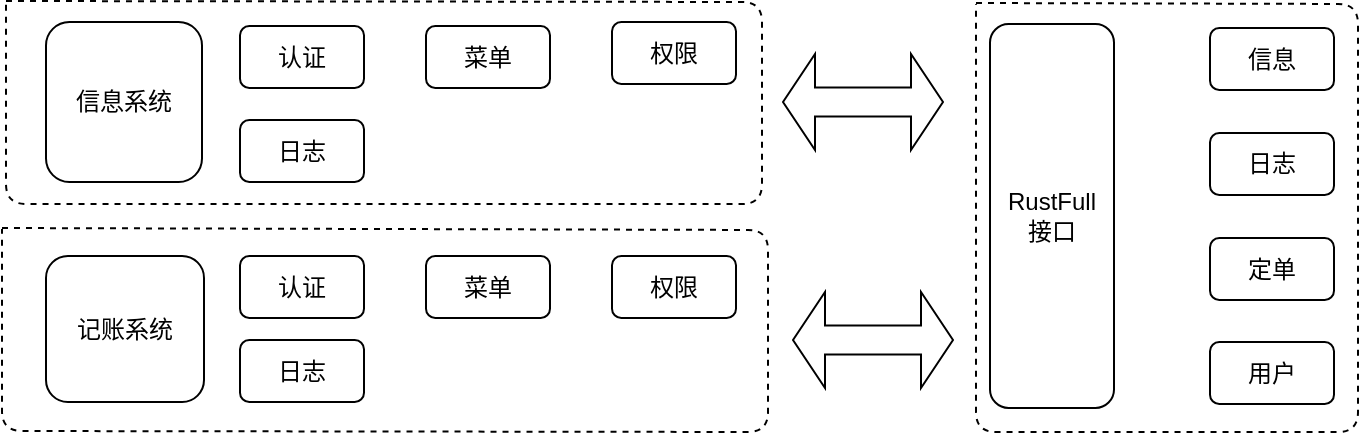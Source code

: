 <mxfile version="12.3.6" type="github" pages="1">
  <diagram id="tJWWhk9epjhnF2ZNmCeK" name="第 1 页">
    <mxGraphModel dx="1822" dy="794" grid="0" gridSize="10" guides="1" tooltips="1" connect="1" arrows="1" fold="1" page="0" pageScale="1" pageWidth="827" pageHeight="1169" math="0" shadow="0">
      <root>
        <mxCell id="0"/>
        <mxCell id="1" parent="0"/>
        <mxCell id="jZChNoaa0mM0v9DQ4_Sb-1" value="信息系统" style="rounded=1;whiteSpace=wrap;html=1;" parent="1" vertex="1">
          <mxGeometry x="-173" y="339" width="78" height="80" as="geometry"/>
        </mxCell>
        <mxCell id="jZChNoaa0mM0v9DQ4_Sb-2" value="记账系统" style="rounded=1;whiteSpace=wrap;html=1;" parent="1" vertex="1">
          <mxGeometry x="-173" y="456" width="79" height="73" as="geometry"/>
        </mxCell>
        <mxCell id="jZChNoaa0mM0v9DQ4_Sb-7" value="" style="endArrow=none;dashed=1;html=1;" parent="1" edge="1">
          <mxGeometry width="50" height="50" relative="1" as="geometry">
            <mxPoint x="-193" y="328.5" as="sourcePoint"/>
            <mxPoint x="-193" y="329" as="targetPoint"/>
            <Array as="points">
              <mxPoint x="185" y="329"/>
              <mxPoint x="185" y="430"/>
              <mxPoint x="-193" y="430"/>
            </Array>
          </mxGeometry>
        </mxCell>
        <mxCell id="jZChNoaa0mM0v9DQ4_Sb-9" value="认证" style="rounded=1;whiteSpace=wrap;html=1;" parent="1" vertex="1">
          <mxGeometry x="-76" y="341" width="62" height="31" as="geometry"/>
        </mxCell>
        <mxCell id="jZChNoaa0mM0v9DQ4_Sb-10" value="菜单" style="rounded=1;whiteSpace=wrap;html=1;" parent="1" vertex="1">
          <mxGeometry x="17" y="341" width="62" height="31" as="geometry"/>
        </mxCell>
        <mxCell id="jZChNoaa0mM0v9DQ4_Sb-11" value="权限" style="rounded=1;whiteSpace=wrap;html=1;" parent="1" vertex="1">
          <mxGeometry x="110" y="339" width="62" height="31" as="geometry"/>
        </mxCell>
        <mxCell id="jZChNoaa0mM0v9DQ4_Sb-13" value="" style="endArrow=none;dashed=1;html=1;" parent="1" edge="1">
          <mxGeometry width="50" height="50" relative="1" as="geometry">
            <mxPoint x="-195" y="442" as="sourcePoint"/>
            <mxPoint x="-195" y="442.5" as="targetPoint"/>
            <Array as="points">
              <mxPoint x="188" y="443"/>
              <mxPoint x="188" y="544"/>
              <mxPoint x="-195" y="543.5"/>
            </Array>
          </mxGeometry>
        </mxCell>
        <mxCell id="jZChNoaa0mM0v9DQ4_Sb-14" value="日志" style="rounded=1;whiteSpace=wrap;html=1;" parent="1" vertex="1">
          <mxGeometry x="-76" y="388" width="62" height="31" as="geometry"/>
        </mxCell>
        <mxCell id="jZChNoaa0mM0v9DQ4_Sb-15" value="" style="endArrow=none;dashed=1;html=1;" parent="1" edge="1">
          <mxGeometry width="50" height="50" relative="1" as="geometry">
            <mxPoint x="292" y="329.5" as="sourcePoint"/>
            <mxPoint x="292" y="330" as="targetPoint"/>
            <Array as="points">
              <mxPoint x="483" y="330"/>
              <mxPoint x="483" y="544"/>
              <mxPoint x="292" y="544"/>
            </Array>
          </mxGeometry>
        </mxCell>
        <mxCell id="jZChNoaa0mM0v9DQ4_Sb-16" value="日志" style="rounded=1;whiteSpace=wrap;html=1;" parent="1" vertex="1">
          <mxGeometry x="-76" y="498" width="62" height="31" as="geometry"/>
        </mxCell>
        <mxCell id="jZChNoaa0mM0v9DQ4_Sb-17" value="认证" style="rounded=1;whiteSpace=wrap;html=1;" parent="1" vertex="1">
          <mxGeometry x="-76" y="456" width="62" height="31" as="geometry"/>
        </mxCell>
        <mxCell id="jZChNoaa0mM0v9DQ4_Sb-18" value="菜单" style="rounded=1;whiteSpace=wrap;html=1;" parent="1" vertex="1">
          <mxGeometry x="17" y="456" width="62" height="31" as="geometry"/>
        </mxCell>
        <mxCell id="jZChNoaa0mM0v9DQ4_Sb-19" value="权限" style="rounded=1;whiteSpace=wrap;html=1;" parent="1" vertex="1">
          <mxGeometry x="110" y="456" width="62" height="31" as="geometry"/>
        </mxCell>
        <mxCell id="jZChNoaa0mM0v9DQ4_Sb-20" value="用户" style="rounded=1;whiteSpace=wrap;html=1;" parent="1" vertex="1">
          <mxGeometry x="409" y="499" width="62" height="31" as="geometry"/>
        </mxCell>
        <mxCell id="jZChNoaa0mM0v9DQ4_Sb-21" value="信息" style="rounded=1;whiteSpace=wrap;html=1;" parent="1" vertex="1">
          <mxGeometry x="409" y="342" width="62" height="31" as="geometry"/>
        </mxCell>
        <mxCell id="jZChNoaa0mM0v9DQ4_Sb-22" value="定单" style="rounded=1;whiteSpace=wrap;html=1;" parent="1" vertex="1">
          <mxGeometry x="409" y="447" width="62" height="31" as="geometry"/>
        </mxCell>
        <mxCell id="jZChNoaa0mM0v9DQ4_Sb-23" value="日志" style="rounded=1;whiteSpace=wrap;html=1;" parent="1" vertex="1">
          <mxGeometry x="409" y="394.5" width="62" height="31" as="geometry"/>
        </mxCell>
        <mxCell id="DrqvwlRdAEcvYH56wbdn-7" value="RustFull&lt;br&gt;接口" style="rounded=1;whiteSpace=wrap;html=1;" vertex="1" parent="1">
          <mxGeometry x="299" y="340" width="62" height="192" as="geometry"/>
        </mxCell>
        <mxCell id="DrqvwlRdAEcvYH56wbdn-10" value="" style="shape=doubleArrow;whiteSpace=wrap;html=1;" vertex="1" parent="1">
          <mxGeometry x="195.5" y="355" width="80" height="48" as="geometry"/>
        </mxCell>
        <mxCell id="DrqvwlRdAEcvYH56wbdn-13" value="" style="shape=doubleArrow;whiteSpace=wrap;html=1;" vertex="1" parent="1">
          <mxGeometry x="200.5" y="474" width="80" height="48" as="geometry"/>
        </mxCell>
      </root>
    </mxGraphModel>
  </diagram>
</mxfile>
